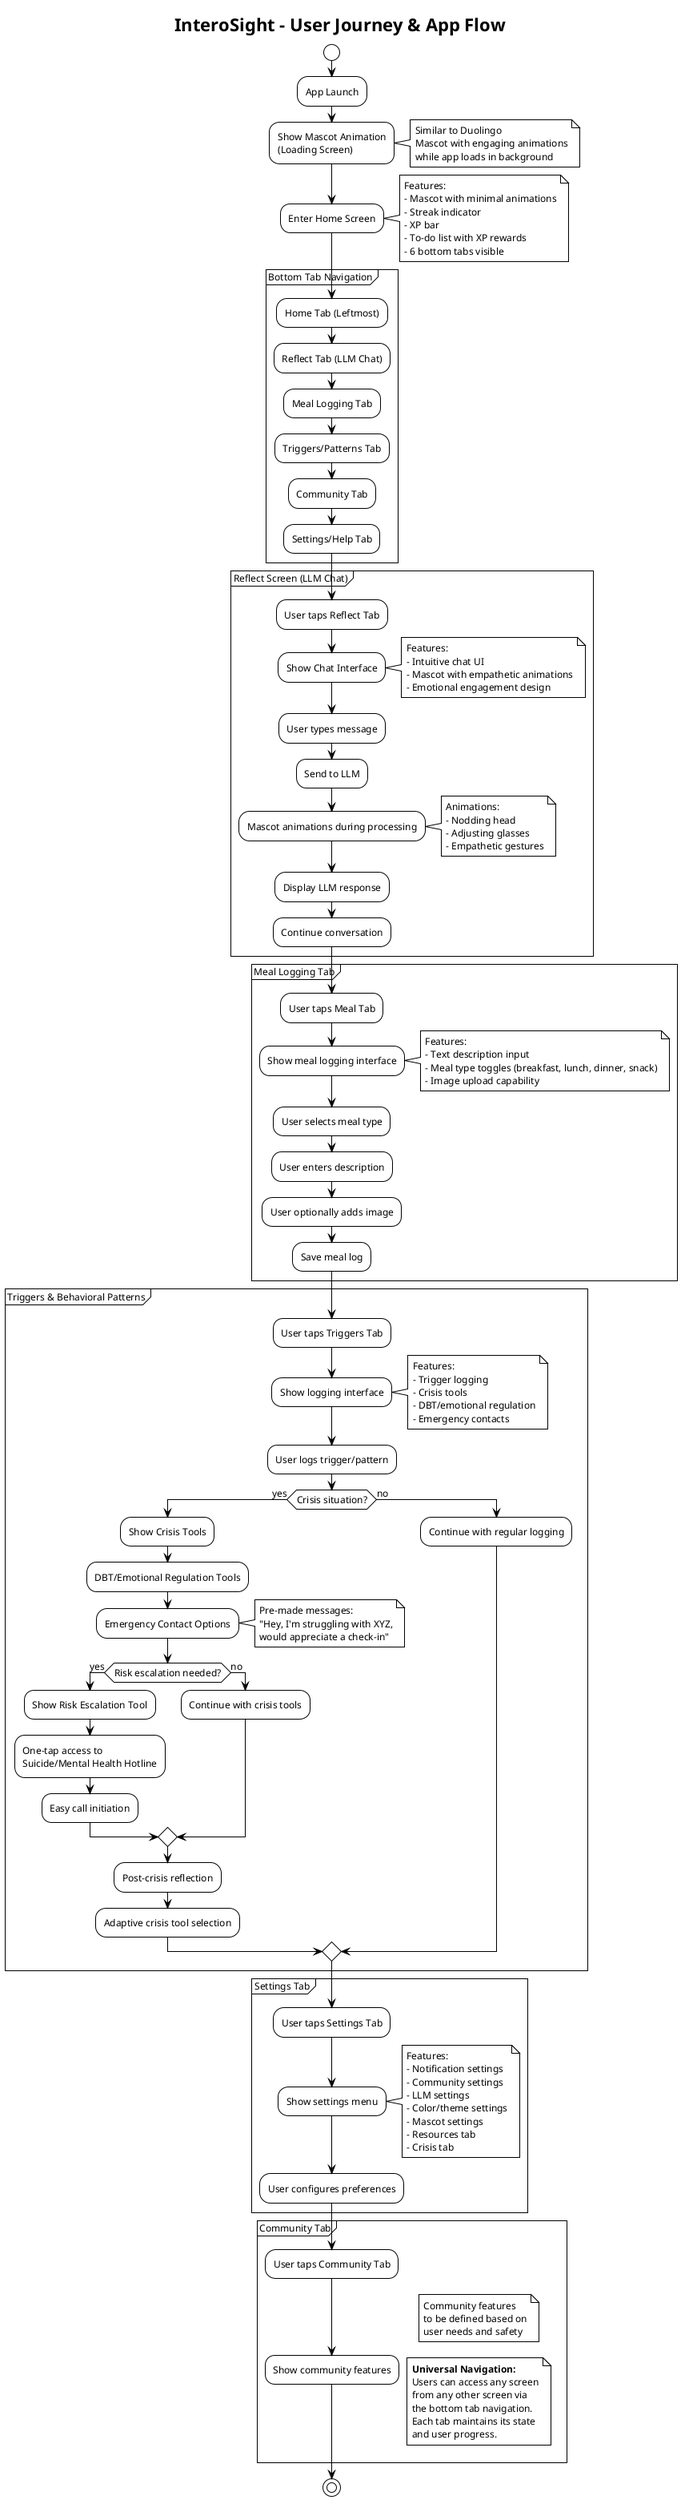 @startuml InteroSight App Flowchart

!theme plain
skinparam backgroundColor #FFFFFF
skinparam defaultFontName Arial
skinparam defaultFontSize 12

title InteroSight - User Journey & App Flow

' Start
start

' App Launch Animation
:App Launch;
:Show Mascot Animation\n(Loading Screen);
note right: Similar to Duolingo\nMascot with engaging animations\nwhile app loads in background

' Home Screen
:Enter Home Screen;
note right: Features:\n- Mascot with minimal animations\n- Streak indicator\n- XP bar\n- To-do list with XP rewards\n- 6 bottom tabs visible

' Tab Navigation
partition "Bottom Tab Navigation" {
  :Home Tab (Leftmost);
  :Reflect Tab (LLM Chat);
  :Meal Logging Tab;
  :Triggers/Patterns Tab;
  :Community Tab;
  :Settings/Help Tab;
}

' Reflect Screen Flow
partition "Reflect Screen (LLM Chat)" {
  :User taps Reflect Tab;
  :Show Chat Interface;
  note right: Features:\n- Intuitive chat UI\n- Mascot with empathetic animations\n- Emotional engagement design
  :User types message;
  :Send to LLM;
  :Mascot animations during processing;
  note right: Animations:\n- Nodding head\n- Adjusting glasses\n- Empathetic gestures
  :Display LLM response;
  :Continue conversation;
}

' Meal Logging Flow
partition "Meal Logging Tab" {
  :User taps Meal Tab;
  :Show meal logging interface;
  note right: Features:\n- Text description input\n- Meal type toggles (breakfast, lunch, dinner, snack)\n- Image upload capability
  :User selects meal type;
  :User enters description;
  :User optionally adds image;
  :Save meal log;
}

' Triggers/Patterns Flow
partition "Triggers & Behavioral Patterns" {
  :User taps Triggers Tab;
  :Show logging interface;
  note right: Features:\n- Trigger logging\n- Crisis tools\n- DBT/emotional regulation\n- Emergency contacts
  :User logs trigger/pattern;
  
  if (Crisis situation?) then (yes)
    :Show Crisis Tools;
    :DBT/Emotional Regulation Tools;
    :Emergency Contact Options;
    note right: Pre-made messages:\n"Hey, I'm struggling with XYZ,\nwould appreciate a check-in"
    
    if (Risk escalation needed?) then (yes)
      :Show Risk Escalation Tool;
      :One-tap access to\nSuicide/Mental Health Hotline;
      :Easy call initiation;
    else (no)
      :Continue with crisis tools;
    endif
    
    :Post-crisis reflection;
    :Adaptive crisis tool selection;
  else (no)
    :Continue with regular logging;
  endif
}

' Settings Flow
partition "Settings Tab" {
  :User taps Settings Tab;
  :Show settings menu;
  note right: Features:\n- Notification settings\n- Community settings\n- LLM settings\n- Color/theme settings\n- Mascot settings\n- Resources tab\n- Crisis tab
  :User configures preferences;
}

' Community Flow
partition "Community Tab" {
  :User taps Community Tab;
  :Show community features;
  note right: Community features\nto be defined based on\nuser needs and safety
}

' Universal Navigation
note right
  **Universal Navigation:**
  Users can access any screen
  from any other screen via
  the bottom tab navigation.
  Each tab maintains its state
  and user progress.
end note

' End
stop

@enduml 